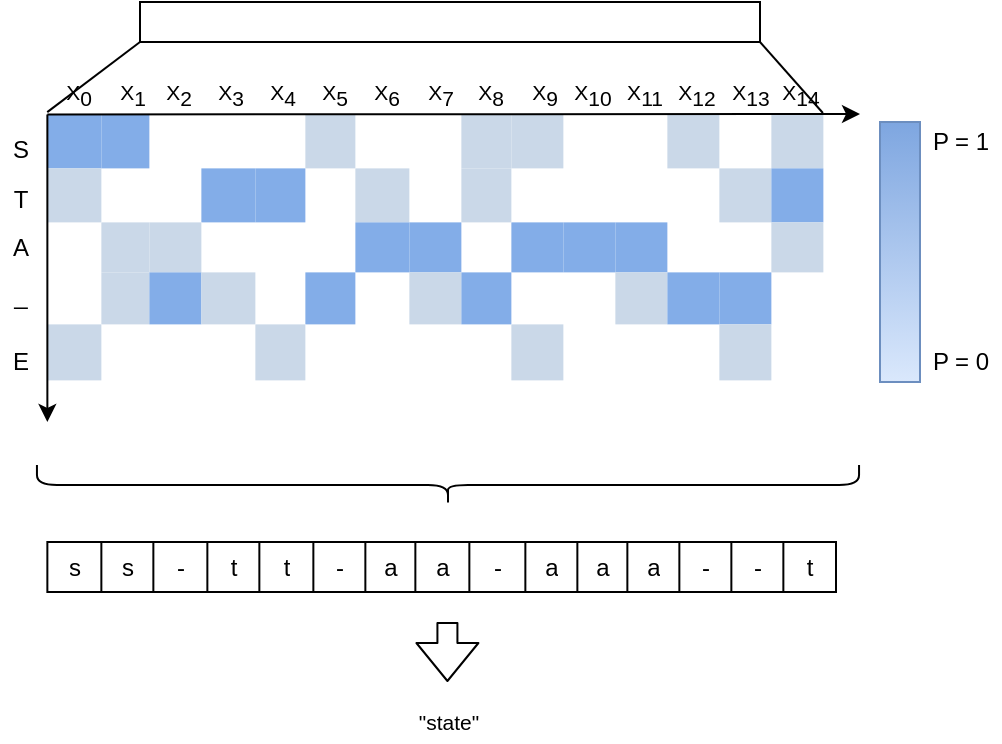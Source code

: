 <mxfile version="14.4.4" type="github">
  <diagram id="GiaZB_FBiEpgFsnGQCcn" name="第 1 页">
    <mxGraphModel dx="981" dy="514" grid="1" gridSize="7" guides="1" tooltips="1" connect="1" arrows="1" fold="1" page="1" pageScale="1" pageWidth="827" pageHeight="1169" math="0" shadow="0">
      <root>
        <mxCell id="0" />
        <mxCell id="1" parent="0" />
        <mxCell id="n_jWYJOp6Hy3PBvJpr7p-1" value="" style="rounded=0;whiteSpace=wrap;html=1;" vertex="1" parent="1">
          <mxGeometry x="250" y="130" width="310" height="20" as="geometry" />
        </mxCell>
        <mxCell id="n_jWYJOp6Hy3PBvJpr7p-167" value="" style="rounded=0;whiteSpace=wrap;html=1;gradientColor=#7ea6e0;fillColor=#dae8fc;strokeColor=#6c8ebf;gradientDirection=north;" vertex="1" parent="1">
          <mxGeometry x="620" y="190" width="20" height="130" as="geometry" />
        </mxCell>
        <mxCell id="n_jWYJOp6Hy3PBvJpr7p-168" value="P = 1" style="text;html=1;align=center;verticalAlign=middle;resizable=0;points=[];autosize=1;" vertex="1" parent="1">
          <mxGeometry x="640" y="190" width="40" height="20" as="geometry" />
        </mxCell>
        <mxCell id="n_jWYJOp6Hy3PBvJpr7p-169" value="P = 0" style="text;html=1;align=center;verticalAlign=middle;resizable=0;points=[];autosize=1;" vertex="1" parent="1">
          <mxGeometry x="640" y="299.52" width="40" height="20" as="geometry" />
        </mxCell>
        <mxCell id="n_jWYJOp6Hy3PBvJpr7p-137" value="S" style="text;html=1;align=center;verticalAlign=middle;resizable=0;points=[];autosize=1;container=0;" vertex="1" parent="1">
          <mxGeometry x="180" y="194.286" width="20" height="20" as="geometry" />
        </mxCell>
        <mxCell id="n_jWYJOp6Hy3PBvJpr7p-138" value="T" style="text;html=1;align=center;verticalAlign=middle;resizable=0;points=[];autosize=1;container=0;" vertex="1" parent="1">
          <mxGeometry x="180" y="218.571" width="20" height="20" as="geometry" />
        </mxCell>
        <mxCell id="n_jWYJOp6Hy3PBvJpr7p-139" value="A" style="text;html=1;align=center;verticalAlign=middle;resizable=0;points=[];autosize=1;container=0;" vertex="1" parent="1">
          <mxGeometry x="180" y="242.857" width="20" height="20" as="geometry" />
        </mxCell>
        <mxCell id="n_jWYJOp6Hy3PBvJpr7p-140" value="_" style="text;html=1;align=center;verticalAlign=middle;resizable=0;points=[];autosize=1;container=0;" vertex="1" parent="1">
          <mxGeometry x="180" y="267.143" width="20" height="20" as="geometry" />
        </mxCell>
        <mxCell id="n_jWYJOp6Hy3PBvJpr7p-141" value="E" style="text;html=1;align=center;verticalAlign=middle;resizable=0;points=[];autosize=1;container=0;" vertex="1" parent="1">
          <mxGeometry x="180" y="299.524" width="20" height="20" as="geometry" />
        </mxCell>
        <mxCell id="n_jWYJOp6Hy3PBvJpr7p-157" value="X&lt;sub style=&quot;font-size: 10.5px;&quot;&gt;0&lt;/sub&gt;" style="text;html=1;align=center;verticalAlign=middle;resizable=0;points=[];autosize=1;container=0;fontSize=10.5;" vertex="1" parent="1">
          <mxGeometry x="203.684" y="166" width="30" height="20" as="geometry" />
        </mxCell>
        <mxCell id="n_jWYJOp6Hy3PBvJpr7p-158" value="X&lt;span style=&quot;font-size: 10.5px;&quot;&gt;&lt;sub style=&quot;font-size: 10.5px;&quot;&gt;1&lt;/sub&gt;&lt;/span&gt;" style="text;html=1;align=center;verticalAlign=middle;resizable=0;points=[];autosize=1;container=0;fontSize=10.5;" vertex="1" parent="1">
          <mxGeometry x="230.526" y="166" width="30" height="20" as="geometry" />
        </mxCell>
        <mxCell id="n_jWYJOp6Hy3PBvJpr7p-159" value="X&lt;span style=&quot;font-size: 10.5px;&quot;&gt;&lt;sub style=&quot;font-size: 10.5px;&quot;&gt;2&lt;/sub&gt;&lt;/span&gt;" style="text;html=1;align=center;verticalAlign=middle;resizable=0;points=[];autosize=1;container=0;fontSize=10.5;" vertex="1" parent="1">
          <mxGeometry x="254.211" y="166" width="30" height="20" as="geometry" />
        </mxCell>
        <mxCell id="n_jWYJOp6Hy3PBvJpr7p-160" value="X&lt;span style=&quot;font-size: 10.5px;&quot;&gt;&lt;sub style=&quot;font-size: 10.5px;&quot;&gt;3&lt;/sub&gt;&lt;/span&gt;" style="text;html=1;align=center;verticalAlign=middle;resizable=0;points=[];autosize=1;container=0;fontSize=10.5;" vertex="1" parent="1">
          <mxGeometry x="280.263" y="166" width="30" height="20" as="geometry" />
        </mxCell>
        <mxCell id="n_jWYJOp6Hy3PBvJpr7p-161" value="X&lt;span style=&quot;font-size: 10.5px;&quot;&gt;&lt;sub style=&quot;font-size: 10.5px;&quot;&gt;4&lt;/sub&gt;&lt;/span&gt;" style="text;html=1;align=center;verticalAlign=middle;resizable=0;points=[];autosize=1;container=0;fontSize=10.5;" vertex="1" parent="1">
          <mxGeometry x="306.316" y="166" width="30" height="20" as="geometry" />
        </mxCell>
        <mxCell id="n_jWYJOp6Hy3PBvJpr7p-162" value="X&lt;span style=&quot;font-size: 10.5px;&quot;&gt;&lt;sub style=&quot;font-size: 10.5px;&quot;&gt;5&lt;/sub&gt;&lt;/span&gt;" style="text;html=1;align=center;verticalAlign=middle;resizable=0;points=[];autosize=1;container=0;fontSize=10.5;" vertex="1" parent="1">
          <mxGeometry x="332.368" y="166" width="30" height="20" as="geometry" />
        </mxCell>
        <mxCell id="n_jWYJOp6Hy3PBvJpr7p-163" value="X&lt;span style=&quot;font-size: 10.5px;&quot;&gt;&lt;sub style=&quot;font-size: 10.5px;&quot;&gt;6&lt;/sub&gt;&lt;/span&gt;" style="text;html=1;align=center;verticalAlign=middle;resizable=0;points=[];autosize=1;container=0;fontSize=10.5;" vertex="1" parent="1">
          <mxGeometry x="357.632" y="166" width="30" height="20" as="geometry" />
        </mxCell>
        <mxCell id="n_jWYJOp6Hy3PBvJpr7p-164" value="X&lt;span style=&quot;font-size: 10.5px;&quot;&gt;&lt;sub style=&quot;font-size: 10.5px;&quot;&gt;7&lt;/sub&gt;&lt;/span&gt;" style="text;html=1;align=center;verticalAlign=middle;resizable=0;points=[];autosize=1;container=0;fontSize=10.5;" vertex="1" parent="1">
          <mxGeometry x="385.263" y="166" width="30" height="20" as="geometry" />
        </mxCell>
        <mxCell id="n_jWYJOp6Hy3PBvJpr7p-165" value="X&lt;span style=&quot;font-size: 10.5px;&quot;&gt;&lt;sub style=&quot;font-size: 10.5px;&quot;&gt;8&lt;/sub&gt;&lt;/span&gt;" style="text;html=1;align=center;verticalAlign=middle;resizable=0;points=[];autosize=1;container=0;fontSize=10.5;" vertex="1" parent="1">
          <mxGeometry x="409.737" y="166" width="30" height="20" as="geometry" />
        </mxCell>
        <mxCell id="n_jWYJOp6Hy3PBvJpr7p-166" value="X&lt;span style=&quot;font-size: 10.5px;&quot;&gt;&lt;sub style=&quot;font-size: 10.5px;&quot;&gt;9&lt;/sub&gt;&lt;/span&gt;" style="text;html=1;align=center;verticalAlign=middle;resizable=0;points=[];autosize=1;container=0;fontSize=10.5;" vertex="1" parent="1">
          <mxGeometry x="436.579" y="166" width="30" height="20" as="geometry" />
        </mxCell>
        <mxCell id="n_jWYJOp6Hy3PBvJpr7p-196" value="X&lt;span style=&quot;font-size: 10.5px;&quot;&gt;&lt;sub style=&quot;font-size: 10.5px;&quot;&gt;10&lt;/sub&gt;&lt;/span&gt;" style="text;html=1;align=center;verticalAlign=middle;resizable=0;points=[];autosize=1;container=0;fontSize=10.5;" vertex="1" parent="1">
          <mxGeometry x="455.999" y="166" width="40" height="20" as="geometry" />
        </mxCell>
        <mxCell id="n_jWYJOp6Hy3PBvJpr7p-197" value="X&lt;span style=&quot;font-size: 10.5px;&quot;&gt;&lt;sub style=&quot;font-size: 10.5px;&quot;&gt;11&lt;/sub&gt;&lt;/span&gt;" style="text;html=1;align=center;verticalAlign=middle;resizable=0;points=[];autosize=1;container=0;fontSize=10.5;" vertex="1" parent="1">
          <mxGeometry x="481.999" y="166" width="40" height="20" as="geometry" />
        </mxCell>
        <mxCell id="n_jWYJOp6Hy3PBvJpr7p-198" value="X&lt;span style=&quot;font-size: 10.5px;&quot;&gt;&lt;sub style=&quot;font-size: 10.5px;&quot;&gt;12&lt;/sub&gt;&lt;/span&gt;" style="text;html=1;align=center;verticalAlign=middle;resizable=0;points=[];autosize=1;container=0;fontSize=10.5;" vertex="1" parent="1">
          <mxGeometry x="507.999" y="166" width="40" height="20" as="geometry" />
        </mxCell>
        <mxCell id="n_jWYJOp6Hy3PBvJpr7p-199" value="X&lt;span style=&quot;font-size: 10.5px;&quot;&gt;&lt;sub style=&quot;font-size: 10.5px;&quot;&gt;13&lt;/sub&gt;&lt;/span&gt;" style="text;html=1;align=center;verticalAlign=middle;resizable=0;points=[];autosize=1;container=0;fontSize=10.5;" vertex="1" parent="1">
          <mxGeometry x="534.999" y="166" width="40" height="20" as="geometry" />
        </mxCell>
        <mxCell id="n_jWYJOp6Hy3PBvJpr7p-200" value="X&lt;span style=&quot;font-size: 10.5px;&quot;&gt;&lt;sub style=&quot;font-size: 10.5px;&quot;&gt;14&lt;/sub&gt;&lt;/span&gt;" style="text;html=1;align=center;verticalAlign=middle;resizable=0;points=[];autosize=1;container=0;fontSize=10.5;" vertex="1" parent="1">
          <mxGeometry x="559.839" y="166" width="40" height="20" as="geometry" />
        </mxCell>
        <mxCell id="n_jWYJOp6Hy3PBvJpr7p-201" value="" style="endArrow=none;html=1;fontSize=10.5;exitX=-0.002;exitY=0.753;exitDx=0;exitDy=0;exitPerimeter=0;" edge="1" parent="1">
          <mxGeometry width="50" height="50" relative="1" as="geometry">
            <mxPoint x="203.624" y="185.06" as="sourcePoint" />
            <mxPoint x="250" y="150" as="targetPoint" />
          </mxGeometry>
        </mxCell>
        <mxCell id="n_jWYJOp6Hy3PBvJpr7p-202" value="" style="endArrow=none;html=1;fontSize=10.5;entryX=1;entryY=1;entryDx=0;entryDy=0;exitX=0.999;exitY=-0.026;exitDx=0;exitDy=0;exitPerimeter=0;" edge="1" parent="1" source="n_jWYJOp6Hy3PBvJpr7p-145" target="n_jWYJOp6Hy3PBvJpr7p-1">
          <mxGeometry width="50" height="50" relative="1" as="geometry">
            <mxPoint x="591.454" y="182.325" as="sourcePoint" />
            <mxPoint x="560.0" y="146" as="targetPoint" />
          </mxGeometry>
        </mxCell>
        <mxCell id="n_jWYJOp6Hy3PBvJpr7p-4" value="" style="shape=table;html=1;whiteSpace=wrap;startSize=0;container=1;collapsible=0;childLayout=tableLayout;strokeColor=none;" vertex="1" parent="1">
          <mxGeometry x="203.684" y="186.19" width="388.158" height="132.762" as="geometry" />
        </mxCell>
        <mxCell id="n_jWYJOp6Hy3PBvJpr7p-145" style="shape=partialRectangle;html=1;whiteSpace=wrap;collapsible=0;dropTarget=0;pointerEvents=0;fillColor=none;top=0;left=0;bottom=0;right=0;points=[[0,0.5],[1,0.5]];portConstraint=eastwest;strokeColor=none;" vertex="1" parent="n_jWYJOp6Hy3PBvJpr7p-4">
          <mxGeometry width="388.158" height="27" as="geometry" />
        </mxCell>
        <mxCell id="n_jWYJOp6Hy3PBvJpr7p-146" style="shape=partialRectangle;html=1;whiteSpace=wrap;connectable=0;overflow=hidden;top=0;left=0;bottom=0;right=0;fillColor=#83ADE8;container=0;strokeColor=none;" vertex="1" parent="n_jWYJOp6Hy3PBvJpr7p-145">
          <mxGeometry width="27" height="27" as="geometry" />
        </mxCell>
        <mxCell id="n_jWYJOp6Hy3PBvJpr7p-147" style="shape=partialRectangle;html=1;whiteSpace=wrap;connectable=0;overflow=hidden;fillColor=#83ADE8;top=0;left=0;bottom=0;right=0;container=0;strokeColor=none;" vertex="1" parent="n_jWYJOp6Hy3PBvJpr7p-145">
          <mxGeometry x="27" width="24" height="27" as="geometry" />
        </mxCell>
        <mxCell id="n_jWYJOp6Hy3PBvJpr7p-148" style="shape=partialRectangle;html=1;whiteSpace=wrap;connectable=0;overflow=hidden;fillColor=none;top=0;left=0;bottom=0;right=0;container=0;strokeColor=none;" vertex="1" parent="n_jWYJOp6Hy3PBvJpr7p-145">
          <mxGeometry x="51" width="26" height="27" as="geometry" />
        </mxCell>
        <mxCell id="n_jWYJOp6Hy3PBvJpr7p-149" style="shape=partialRectangle;html=1;whiteSpace=wrap;connectable=0;overflow=hidden;fillColor=none;top=0;left=0;bottom=0;right=0;container=0;strokeColor=none;" vertex="1" parent="n_jWYJOp6Hy3PBvJpr7p-145">
          <mxGeometry x="77" width="27" height="27" as="geometry" />
        </mxCell>
        <mxCell id="n_jWYJOp6Hy3PBvJpr7p-150" style="shape=partialRectangle;html=1;whiteSpace=wrap;connectable=0;overflow=hidden;fillColor=none;top=0;left=0;bottom=0;right=0;container=0;strokeColor=none;" vertex="1" parent="n_jWYJOp6Hy3PBvJpr7p-145">
          <mxGeometry x="104" width="25" height="27" as="geometry" />
        </mxCell>
        <mxCell id="n_jWYJOp6Hy3PBvJpr7p-151" style="shape=partialRectangle;html=1;whiteSpace=wrap;connectable=0;overflow=hidden;fillColor=#CAD8E8;top=0;left=0;bottom=0;right=0;container=0;strokeColor=none;" vertex="1" parent="n_jWYJOp6Hy3PBvJpr7p-145">
          <mxGeometry x="129" width="25" height="27" as="geometry" />
        </mxCell>
        <mxCell id="n_jWYJOp6Hy3PBvJpr7p-152" style="shape=partialRectangle;html=1;whiteSpace=wrap;connectable=0;overflow=hidden;fillColor=none;top=0;left=0;bottom=0;right=0;container=0;strokeColor=none;" vertex="1" parent="n_jWYJOp6Hy3PBvJpr7p-145">
          <mxGeometry x="154" width="27" height="27" as="geometry" />
        </mxCell>
        <mxCell id="n_jWYJOp6Hy3PBvJpr7p-153" style="shape=partialRectangle;html=1;whiteSpace=wrap;connectable=0;overflow=hidden;fillColor=none;top=0;left=0;bottom=0;right=0;container=0;strokeColor=none;" vertex="1" parent="n_jWYJOp6Hy3PBvJpr7p-145">
          <mxGeometry x="181" width="26" height="27" as="geometry" />
        </mxCell>
        <mxCell id="n_jWYJOp6Hy3PBvJpr7p-154" style="shape=partialRectangle;html=1;whiteSpace=wrap;connectable=0;overflow=hidden;fillColor=#CAD8E8;top=0;left=0;bottom=0;right=0;container=0;strokeColor=none;" vertex="1" parent="n_jWYJOp6Hy3PBvJpr7p-145">
          <mxGeometry x="207" width="25" height="27" as="geometry" />
        </mxCell>
        <mxCell id="n_jWYJOp6Hy3PBvJpr7p-155" style="shape=partialRectangle;html=1;whiteSpace=wrap;connectable=0;overflow=hidden;fillColor=#CAD8E8;top=0;left=0;bottom=0;right=0;container=0;strokeColor=none;" vertex="1" parent="n_jWYJOp6Hy3PBvJpr7p-145">
          <mxGeometry x="232" width="26" height="27" as="geometry" />
        </mxCell>
        <mxCell id="n_jWYJOp6Hy3PBvJpr7p-171" style="shape=partialRectangle;html=1;whiteSpace=wrap;connectable=0;overflow=hidden;fillColor=none;top=0;left=0;bottom=0;right=0;container=0;strokeColor=none;" vertex="1" parent="n_jWYJOp6Hy3PBvJpr7p-145">
          <mxGeometry x="258" width="26" height="27" as="geometry" />
        </mxCell>
        <mxCell id="n_jWYJOp6Hy3PBvJpr7p-176" style="shape=partialRectangle;html=1;whiteSpace=wrap;connectable=0;overflow=hidden;fillColor=none;top=0;left=0;bottom=0;right=0;container=0;strokeColor=none;" vertex="1" parent="n_jWYJOp6Hy3PBvJpr7p-145">
          <mxGeometry x="284" width="26" height="27" as="geometry" />
        </mxCell>
        <mxCell id="n_jWYJOp6Hy3PBvJpr7p-181" style="shape=partialRectangle;html=1;whiteSpace=wrap;connectable=0;overflow=hidden;fillColor=#CAD8E8;top=0;left=0;bottom=0;right=0;container=0;strokeColor=none;" vertex="1" parent="n_jWYJOp6Hy3PBvJpr7p-145">
          <mxGeometry x="310" width="26" height="27" as="geometry" />
        </mxCell>
        <mxCell id="n_jWYJOp6Hy3PBvJpr7p-186" style="shape=partialRectangle;html=1;whiteSpace=wrap;connectable=0;overflow=hidden;fillColor=none;top=0;left=0;bottom=0;right=0;container=0;strokeColor=none;" vertex="1" parent="n_jWYJOp6Hy3PBvJpr7p-145">
          <mxGeometry x="336" width="26" height="27" as="geometry" />
        </mxCell>
        <mxCell id="n_jWYJOp6Hy3PBvJpr7p-191" style="shape=partialRectangle;html=1;whiteSpace=wrap;connectable=0;overflow=hidden;fillColor=#CAD8E8;top=0;left=0;bottom=0;right=0;container=0;strokeColor=none;" vertex="1" parent="n_jWYJOp6Hy3PBvJpr7p-145">
          <mxGeometry x="362" width="26" height="27" as="geometry" />
        </mxCell>
        <mxCell id="n_jWYJOp6Hy3PBvJpr7p-5" value="" style="shape=partialRectangle;html=1;whiteSpace=wrap;collapsible=0;dropTarget=0;pointerEvents=0;fillColor=none;top=0;left=0;bottom=0;right=0;points=[[0,0.5],[1,0.5]];portConstraint=eastwest;strokeColor=none;" vertex="1" parent="n_jWYJOp6Hy3PBvJpr7p-4">
          <mxGeometry y="27" width="388.158" height="27" as="geometry" />
        </mxCell>
        <mxCell id="n_jWYJOp6Hy3PBvJpr7p-6" value="" style="shape=partialRectangle;html=1;whiteSpace=wrap;connectable=0;overflow=hidden;top=0;left=0;bottom=0;right=0;container=0;fillColor=#CAD8E8;strokeColor=none;" vertex="1" parent="n_jWYJOp6Hy3PBvJpr7p-5">
          <mxGeometry width="27" height="27" as="geometry" />
        </mxCell>
        <mxCell id="n_jWYJOp6Hy3PBvJpr7p-7" value="" style="shape=partialRectangle;html=1;whiteSpace=wrap;connectable=0;overflow=hidden;fillColor=none;top=0;left=0;bottom=0;right=0;container=0;strokeColor=none;" vertex="1" parent="n_jWYJOp6Hy3PBvJpr7p-5">
          <mxGeometry x="27" width="24" height="27" as="geometry" />
        </mxCell>
        <mxCell id="n_jWYJOp6Hy3PBvJpr7p-8" value="" style="shape=partialRectangle;html=1;whiteSpace=wrap;connectable=0;overflow=hidden;fillColor=none;top=0;left=0;bottom=0;right=0;container=0;strokeColor=none;" vertex="1" parent="n_jWYJOp6Hy3PBvJpr7p-5">
          <mxGeometry x="51" width="26" height="27" as="geometry" />
        </mxCell>
        <mxCell id="n_jWYJOp6Hy3PBvJpr7p-9" value="" style="shape=partialRectangle;html=1;whiteSpace=wrap;connectable=0;overflow=hidden;top=0;left=0;bottom=0;right=0;container=0;fillColor=#83ADE8;strokeColor=none;" vertex="1" parent="n_jWYJOp6Hy3PBvJpr7p-5">
          <mxGeometry x="77" width="27" height="27" as="geometry" />
        </mxCell>
        <mxCell id="n_jWYJOp6Hy3PBvJpr7p-10" value="" style="shape=partialRectangle;html=1;whiteSpace=wrap;connectable=0;overflow=hidden;fillColor=#83ADE8;top=0;left=0;bottom=0;right=0;container=0;strokeColor=none;" vertex="1" parent="n_jWYJOp6Hy3PBvJpr7p-5">
          <mxGeometry x="104" width="25" height="27" as="geometry" />
        </mxCell>
        <mxCell id="n_jWYJOp6Hy3PBvJpr7p-11" value="" style="shape=partialRectangle;html=1;whiteSpace=wrap;connectable=0;overflow=hidden;fillColor=none;top=0;left=0;bottom=0;right=0;container=0;strokeColor=none;" vertex="1" parent="n_jWYJOp6Hy3PBvJpr7p-5">
          <mxGeometry x="129" width="25" height="27" as="geometry" />
        </mxCell>
        <mxCell id="n_jWYJOp6Hy3PBvJpr7p-12" value="" style="shape=partialRectangle;html=1;whiteSpace=wrap;connectable=0;overflow=hidden;fillColor=#CAD8E8;top=0;left=0;bottom=0;right=0;container=0;strokeColor=none;" vertex="1" parent="n_jWYJOp6Hy3PBvJpr7p-5">
          <mxGeometry x="154" width="27" height="27" as="geometry" />
        </mxCell>
        <mxCell id="n_jWYJOp6Hy3PBvJpr7p-13" value="" style="shape=partialRectangle;html=1;whiteSpace=wrap;connectable=0;overflow=hidden;fillColor=none;top=0;left=0;bottom=0;right=0;container=0;strokeColor=none;" vertex="1" parent="n_jWYJOp6Hy3PBvJpr7p-5">
          <mxGeometry x="181" width="26" height="27" as="geometry" />
        </mxCell>
        <mxCell id="n_jWYJOp6Hy3PBvJpr7p-14" value="" style="shape=partialRectangle;html=1;whiteSpace=wrap;connectable=0;overflow=hidden;fillColor=#CAD8E8;top=0;left=0;bottom=0;right=0;container=0;strokeColor=none;" vertex="1" parent="n_jWYJOp6Hy3PBvJpr7p-5">
          <mxGeometry x="207" width="25" height="27" as="geometry" />
        </mxCell>
        <mxCell id="n_jWYJOp6Hy3PBvJpr7p-15" value="" style="shape=partialRectangle;html=1;whiteSpace=wrap;connectable=0;overflow=hidden;fillColor=none;top=0;left=0;bottom=0;right=0;container=0;strokeColor=none;" vertex="1" parent="n_jWYJOp6Hy3PBvJpr7p-5">
          <mxGeometry x="232" width="26" height="27" as="geometry" />
        </mxCell>
        <mxCell id="n_jWYJOp6Hy3PBvJpr7p-172" style="shape=partialRectangle;html=1;whiteSpace=wrap;connectable=0;overflow=hidden;fillColor=none;top=0;left=0;bottom=0;right=0;container=0;strokeColor=none;" vertex="1" parent="n_jWYJOp6Hy3PBvJpr7p-5">
          <mxGeometry x="258" width="26" height="27" as="geometry" />
        </mxCell>
        <mxCell id="n_jWYJOp6Hy3PBvJpr7p-177" style="shape=partialRectangle;html=1;whiteSpace=wrap;connectable=0;overflow=hidden;fillColor=none;top=0;left=0;bottom=0;right=0;container=0;strokeColor=none;" vertex="1" parent="n_jWYJOp6Hy3PBvJpr7p-5">
          <mxGeometry x="284" width="26" height="27" as="geometry" />
        </mxCell>
        <mxCell id="n_jWYJOp6Hy3PBvJpr7p-182" style="shape=partialRectangle;html=1;whiteSpace=wrap;connectable=0;overflow=hidden;fillColor=none;top=0;left=0;bottom=0;right=0;container=0;strokeColor=none;" vertex="1" parent="n_jWYJOp6Hy3PBvJpr7p-5">
          <mxGeometry x="310" width="26" height="27" as="geometry" />
        </mxCell>
        <mxCell id="n_jWYJOp6Hy3PBvJpr7p-187" style="shape=partialRectangle;html=1;whiteSpace=wrap;connectable=0;overflow=hidden;fillColor=#CAD8E8;top=0;left=0;bottom=0;right=0;container=0;strokeColor=none;" vertex="1" parent="n_jWYJOp6Hy3PBvJpr7p-5">
          <mxGeometry x="336" width="26" height="27" as="geometry" />
        </mxCell>
        <mxCell id="n_jWYJOp6Hy3PBvJpr7p-192" style="shape=partialRectangle;html=1;whiteSpace=wrap;connectable=0;overflow=hidden;fillColor=#83ADE8;top=0;left=0;bottom=0;right=0;container=0;strokeColor=none;" vertex="1" parent="n_jWYJOp6Hy3PBvJpr7p-5">
          <mxGeometry x="362" width="26" height="27" as="geometry" />
        </mxCell>
        <mxCell id="n_jWYJOp6Hy3PBvJpr7p-17" value="" style="shape=partialRectangle;html=1;whiteSpace=wrap;collapsible=0;dropTarget=0;pointerEvents=0;fillColor=none;top=0;left=0;bottom=0;right=0;points=[[0,0.5],[1,0.5]];portConstraint=eastwest;strokeColor=none;" vertex="1" parent="n_jWYJOp6Hy3PBvJpr7p-4">
          <mxGeometry y="54" width="388.158" height="25" as="geometry" />
        </mxCell>
        <mxCell id="n_jWYJOp6Hy3PBvJpr7p-18" value="" style="shape=partialRectangle;html=1;whiteSpace=wrap;connectable=0;overflow=hidden;fillColor=none;top=0;left=0;bottom=0;right=0;container=0;strokeColor=none;" vertex="1" parent="n_jWYJOp6Hy3PBvJpr7p-17">
          <mxGeometry width="27" height="25" as="geometry" />
        </mxCell>
        <mxCell id="n_jWYJOp6Hy3PBvJpr7p-19" value="" style="shape=partialRectangle;html=1;whiteSpace=wrap;connectable=0;overflow=hidden;fillColor=#CAD8E8;top=0;left=0;bottom=0;right=0;container=0;strokeColor=none;" vertex="1" parent="n_jWYJOp6Hy3PBvJpr7p-17">
          <mxGeometry x="27" width="24" height="25" as="geometry" />
        </mxCell>
        <mxCell id="n_jWYJOp6Hy3PBvJpr7p-20" value="" style="shape=partialRectangle;html=1;whiteSpace=wrap;connectable=0;overflow=hidden;fillColor=#CAD8E8;top=0;left=0;bottom=0;right=0;container=0;strokeColor=none;" vertex="1" parent="n_jWYJOp6Hy3PBvJpr7p-17">
          <mxGeometry x="51" width="26" height="25" as="geometry" />
        </mxCell>
        <mxCell id="n_jWYJOp6Hy3PBvJpr7p-21" value="" style="shape=partialRectangle;html=1;whiteSpace=wrap;connectable=0;overflow=hidden;fillColor=none;top=0;left=0;bottom=0;right=0;container=0;strokeColor=none;" vertex="1" parent="n_jWYJOp6Hy3PBvJpr7p-17">
          <mxGeometry x="77" width="27" height="25" as="geometry" />
        </mxCell>
        <mxCell id="n_jWYJOp6Hy3PBvJpr7p-22" value="" style="shape=partialRectangle;html=1;whiteSpace=wrap;connectable=0;overflow=hidden;fillColor=none;top=0;left=0;bottom=0;right=0;container=0;strokeColor=none;" vertex="1" parent="n_jWYJOp6Hy3PBvJpr7p-17">
          <mxGeometry x="104" width="25" height="25" as="geometry" />
        </mxCell>
        <mxCell id="n_jWYJOp6Hy3PBvJpr7p-23" value="" style="shape=partialRectangle;html=1;whiteSpace=wrap;connectable=0;overflow=hidden;fillColor=none;top=0;left=0;bottom=0;right=0;container=0;strokeColor=none;" vertex="1" parent="n_jWYJOp6Hy3PBvJpr7p-17">
          <mxGeometry x="129" width="25" height="25" as="geometry" />
        </mxCell>
        <mxCell id="n_jWYJOp6Hy3PBvJpr7p-24" value="" style="shape=partialRectangle;html=1;whiteSpace=wrap;connectable=0;overflow=hidden;fillColor=#83ADE8;top=0;left=0;bottom=0;right=0;container=0;strokeColor=none;" vertex="1" parent="n_jWYJOp6Hy3PBvJpr7p-17">
          <mxGeometry x="154" width="27" height="25" as="geometry" />
        </mxCell>
        <mxCell id="n_jWYJOp6Hy3PBvJpr7p-25" value="" style="shape=partialRectangle;html=1;whiteSpace=wrap;connectable=0;overflow=hidden;fillColor=#83ADE8;top=0;left=0;bottom=0;right=0;container=0;strokeColor=none;" vertex="1" parent="n_jWYJOp6Hy3PBvJpr7p-17">
          <mxGeometry x="181" width="26" height="25" as="geometry" />
        </mxCell>
        <mxCell id="n_jWYJOp6Hy3PBvJpr7p-26" value="" style="shape=partialRectangle;html=1;whiteSpace=wrap;connectable=0;overflow=hidden;fillColor=none;top=0;left=0;bottom=0;right=0;container=0;strokeColor=none;" vertex="1" parent="n_jWYJOp6Hy3PBvJpr7p-17">
          <mxGeometry x="207" width="25" height="25" as="geometry" />
        </mxCell>
        <mxCell id="n_jWYJOp6Hy3PBvJpr7p-27" value="" style="shape=partialRectangle;html=1;whiteSpace=wrap;connectable=0;overflow=hidden;fillColor=#83ADE8;top=0;left=0;bottom=0;right=0;container=0;strokeColor=none;" vertex="1" parent="n_jWYJOp6Hy3PBvJpr7p-17">
          <mxGeometry x="232" width="26" height="25" as="geometry" />
        </mxCell>
        <mxCell id="n_jWYJOp6Hy3PBvJpr7p-173" style="shape=partialRectangle;html=1;whiteSpace=wrap;connectable=0;overflow=hidden;fillColor=#83ADE8;top=0;left=0;bottom=0;right=0;container=0;strokeColor=none;" vertex="1" parent="n_jWYJOp6Hy3PBvJpr7p-17">
          <mxGeometry x="258" width="26" height="25" as="geometry" />
        </mxCell>
        <mxCell id="n_jWYJOp6Hy3PBvJpr7p-178" style="shape=partialRectangle;html=1;whiteSpace=wrap;connectable=0;overflow=hidden;fillColor=#83ADE8;top=0;left=0;bottom=0;right=0;container=0;strokeColor=none;" vertex="1" parent="n_jWYJOp6Hy3PBvJpr7p-17">
          <mxGeometry x="284" width="26" height="25" as="geometry" />
        </mxCell>
        <mxCell id="n_jWYJOp6Hy3PBvJpr7p-183" style="shape=partialRectangle;html=1;whiteSpace=wrap;connectable=0;overflow=hidden;fillColor=none;top=0;left=0;bottom=0;right=0;container=0;strokeColor=none;" vertex="1" parent="n_jWYJOp6Hy3PBvJpr7p-17">
          <mxGeometry x="310" width="26" height="25" as="geometry" />
        </mxCell>
        <mxCell id="n_jWYJOp6Hy3PBvJpr7p-188" style="shape=partialRectangle;html=1;whiteSpace=wrap;connectable=0;overflow=hidden;fillColor=none;top=0;left=0;bottom=0;right=0;container=0;strokeColor=none;" vertex="1" parent="n_jWYJOp6Hy3PBvJpr7p-17">
          <mxGeometry x="336" width="26" height="25" as="geometry" />
        </mxCell>
        <mxCell id="n_jWYJOp6Hy3PBvJpr7p-193" style="shape=partialRectangle;html=1;whiteSpace=wrap;connectable=0;overflow=hidden;fillColor=#CAD8E8;top=0;left=0;bottom=0;right=0;container=0;strokeColor=none;" vertex="1" parent="n_jWYJOp6Hy3PBvJpr7p-17">
          <mxGeometry x="362" width="26" height="25" as="geometry" />
        </mxCell>
        <mxCell id="n_jWYJOp6Hy3PBvJpr7p-29" value="" style="shape=partialRectangle;html=1;whiteSpace=wrap;collapsible=0;dropTarget=0;pointerEvents=0;fillColor=none;top=0;left=0;bottom=0;right=0;points=[[0,0.5],[1,0.5]];portConstraint=eastwest;strokeColor=none;" vertex="1" parent="n_jWYJOp6Hy3PBvJpr7p-4">
          <mxGeometry y="79" width="388.158" height="26" as="geometry" />
        </mxCell>
        <mxCell id="n_jWYJOp6Hy3PBvJpr7p-30" value="" style="shape=partialRectangle;html=1;whiteSpace=wrap;connectable=0;overflow=hidden;fillColor=none;top=0;left=0;bottom=0;right=0;container=0;strokeColor=none;" vertex="1" parent="n_jWYJOp6Hy3PBvJpr7p-29">
          <mxGeometry width="27" height="26" as="geometry" />
        </mxCell>
        <mxCell id="n_jWYJOp6Hy3PBvJpr7p-31" value="" style="shape=partialRectangle;html=1;whiteSpace=wrap;connectable=0;overflow=hidden;fillColor=#CAD8E8;top=0;left=0;bottom=0;right=0;container=0;strokeColor=none;" vertex="1" parent="n_jWYJOp6Hy3PBvJpr7p-29">
          <mxGeometry x="27" width="24" height="26" as="geometry" />
        </mxCell>
        <mxCell id="n_jWYJOp6Hy3PBvJpr7p-32" value="" style="shape=partialRectangle;html=1;whiteSpace=wrap;connectable=0;overflow=hidden;fillColor=#83ADE8;top=0;left=0;bottom=0;right=0;container=0;strokeColor=none;" vertex="1" parent="n_jWYJOp6Hy3PBvJpr7p-29">
          <mxGeometry x="51" width="26" height="26" as="geometry" />
        </mxCell>
        <mxCell id="n_jWYJOp6Hy3PBvJpr7p-33" value="" style="shape=partialRectangle;html=1;whiteSpace=wrap;connectable=0;overflow=hidden;fillColor=#CAD8E8;top=0;left=0;bottom=0;right=0;container=0;strokeColor=none;" vertex="1" parent="n_jWYJOp6Hy3PBvJpr7p-29">
          <mxGeometry x="77" width="27" height="26" as="geometry" />
        </mxCell>
        <mxCell id="n_jWYJOp6Hy3PBvJpr7p-34" value="" style="shape=partialRectangle;html=1;whiteSpace=wrap;connectable=0;overflow=hidden;fillColor=none;top=0;left=0;bottom=0;right=0;container=0;strokeColor=none;" vertex="1" parent="n_jWYJOp6Hy3PBvJpr7p-29">
          <mxGeometry x="104" width="25" height="26" as="geometry" />
        </mxCell>
        <mxCell id="n_jWYJOp6Hy3PBvJpr7p-35" value="" style="shape=partialRectangle;html=1;whiteSpace=wrap;connectable=0;overflow=hidden;fillColor=#83ADE8;top=0;left=0;bottom=0;right=0;container=0;strokeColor=none;" vertex="1" parent="n_jWYJOp6Hy3PBvJpr7p-29">
          <mxGeometry x="129" width="25" height="26" as="geometry" />
        </mxCell>
        <mxCell id="n_jWYJOp6Hy3PBvJpr7p-36" value="" style="shape=partialRectangle;html=1;whiteSpace=wrap;connectable=0;overflow=hidden;fillColor=none;top=0;left=0;bottom=0;right=0;container=0;strokeColor=none;" vertex="1" parent="n_jWYJOp6Hy3PBvJpr7p-29">
          <mxGeometry x="154" width="27" height="26" as="geometry" />
        </mxCell>
        <mxCell id="n_jWYJOp6Hy3PBvJpr7p-37" value="" style="shape=partialRectangle;html=1;whiteSpace=wrap;connectable=0;overflow=hidden;fillColor=#CAD8E8;top=0;left=0;bottom=0;right=0;container=0;strokeColor=none;" vertex="1" parent="n_jWYJOp6Hy3PBvJpr7p-29">
          <mxGeometry x="181" width="26" height="26" as="geometry" />
        </mxCell>
        <mxCell id="n_jWYJOp6Hy3PBvJpr7p-38" value="" style="shape=partialRectangle;html=1;whiteSpace=wrap;connectable=0;overflow=hidden;fillColor=#83ADE8;top=0;left=0;bottom=0;right=0;container=0;strokeColor=none;" vertex="1" parent="n_jWYJOp6Hy3PBvJpr7p-29">
          <mxGeometry x="207" width="25" height="26" as="geometry" />
        </mxCell>
        <mxCell id="n_jWYJOp6Hy3PBvJpr7p-39" value="" style="shape=partialRectangle;html=1;whiteSpace=wrap;connectable=0;overflow=hidden;fillColor=none;top=0;left=0;bottom=0;right=0;container=0;strokeColor=none;" vertex="1" parent="n_jWYJOp6Hy3PBvJpr7p-29">
          <mxGeometry x="232" width="26" height="26" as="geometry" />
        </mxCell>
        <mxCell id="n_jWYJOp6Hy3PBvJpr7p-174" style="shape=partialRectangle;html=1;whiteSpace=wrap;connectable=0;overflow=hidden;fillColor=none;top=0;left=0;bottom=0;right=0;container=0;strokeColor=none;" vertex="1" parent="n_jWYJOp6Hy3PBvJpr7p-29">
          <mxGeometry x="258" width="26" height="26" as="geometry" />
        </mxCell>
        <mxCell id="n_jWYJOp6Hy3PBvJpr7p-179" style="shape=partialRectangle;html=1;whiteSpace=wrap;connectable=0;overflow=hidden;fillColor=#CAD8E8;top=0;left=0;bottom=0;right=0;container=0;strokeColor=none;" vertex="1" parent="n_jWYJOp6Hy3PBvJpr7p-29">
          <mxGeometry x="284" width="26" height="26" as="geometry" />
        </mxCell>
        <mxCell id="n_jWYJOp6Hy3PBvJpr7p-184" style="shape=partialRectangle;html=1;whiteSpace=wrap;connectable=0;overflow=hidden;fillColor=#83ADE8;top=0;left=0;bottom=0;right=0;container=0;strokeColor=none;" vertex="1" parent="n_jWYJOp6Hy3PBvJpr7p-29">
          <mxGeometry x="310" width="26" height="26" as="geometry" />
        </mxCell>
        <mxCell id="n_jWYJOp6Hy3PBvJpr7p-189" style="shape=partialRectangle;html=1;whiteSpace=wrap;connectable=0;overflow=hidden;fillColor=#83ADE8;top=0;left=0;bottom=0;right=0;container=0;strokeColor=none;" vertex="1" parent="n_jWYJOp6Hy3PBvJpr7p-29">
          <mxGeometry x="336" width="26" height="26" as="geometry" />
        </mxCell>
        <mxCell id="n_jWYJOp6Hy3PBvJpr7p-194" style="shape=partialRectangle;html=1;whiteSpace=wrap;connectable=0;overflow=hidden;fillColor=none;top=0;left=0;bottom=0;right=0;container=0;strokeColor=none;" vertex="1" parent="n_jWYJOp6Hy3PBvJpr7p-29">
          <mxGeometry x="362" width="26" height="26" as="geometry" />
        </mxCell>
        <mxCell id="n_jWYJOp6Hy3PBvJpr7p-41" value="" style="shape=partialRectangle;html=1;whiteSpace=wrap;collapsible=0;dropTarget=0;pointerEvents=0;fillColor=none;top=0;left=0;bottom=0;right=0;points=[[0,0.5],[1,0.5]];portConstraint=eastwest;strokeColor=none;" vertex="1" parent="n_jWYJOp6Hy3PBvJpr7p-4">
          <mxGeometry y="105" width="388.158" height="28" as="geometry" />
        </mxCell>
        <mxCell id="n_jWYJOp6Hy3PBvJpr7p-42" value="" style="shape=partialRectangle;html=1;whiteSpace=wrap;connectable=0;overflow=hidden;fillColor=#CAD8E8;top=0;left=0;bottom=0;right=0;container=0;strokeColor=none;" vertex="1" parent="n_jWYJOp6Hy3PBvJpr7p-41">
          <mxGeometry width="27" height="28" as="geometry" />
        </mxCell>
        <mxCell id="n_jWYJOp6Hy3PBvJpr7p-43" value="" style="shape=partialRectangle;html=1;whiteSpace=wrap;connectable=0;overflow=hidden;fillColor=none;top=0;left=0;bottom=0;right=0;container=0;strokeColor=none;" vertex="1" parent="n_jWYJOp6Hy3PBvJpr7p-41">
          <mxGeometry x="27" width="24" height="28" as="geometry" />
        </mxCell>
        <mxCell id="n_jWYJOp6Hy3PBvJpr7p-44" value="" style="shape=partialRectangle;html=1;whiteSpace=wrap;connectable=0;overflow=hidden;fillColor=none;top=0;left=0;bottom=0;right=0;container=0;strokeColor=none;" vertex="1" parent="n_jWYJOp6Hy3PBvJpr7p-41">
          <mxGeometry x="51" width="26" height="28" as="geometry" />
        </mxCell>
        <mxCell id="n_jWYJOp6Hy3PBvJpr7p-45" value="" style="shape=partialRectangle;html=1;whiteSpace=wrap;connectable=0;overflow=hidden;fillColor=none;top=0;left=0;bottom=0;right=0;container=0;strokeColor=none;" vertex="1" parent="n_jWYJOp6Hy3PBvJpr7p-41">
          <mxGeometry x="77" width="27" height="28" as="geometry" />
        </mxCell>
        <mxCell id="n_jWYJOp6Hy3PBvJpr7p-46" value="" style="shape=partialRectangle;html=1;whiteSpace=wrap;connectable=0;overflow=hidden;fillColor=#CAD8E8;top=0;left=0;bottom=0;right=0;container=0;strokeColor=none;" vertex="1" parent="n_jWYJOp6Hy3PBvJpr7p-41">
          <mxGeometry x="104" width="25" height="28" as="geometry" />
        </mxCell>
        <mxCell id="n_jWYJOp6Hy3PBvJpr7p-47" value="" style="shape=partialRectangle;html=1;whiteSpace=wrap;connectable=0;overflow=hidden;fillColor=none;top=0;left=0;bottom=0;right=0;container=0;strokeColor=none;" vertex="1" parent="n_jWYJOp6Hy3PBvJpr7p-41">
          <mxGeometry x="129" width="25" height="28" as="geometry" />
        </mxCell>
        <mxCell id="n_jWYJOp6Hy3PBvJpr7p-48" value="" style="shape=partialRectangle;html=1;whiteSpace=wrap;connectable=0;overflow=hidden;fillColor=none;top=0;left=0;bottom=0;right=0;container=0;strokeColor=none;" vertex="1" parent="n_jWYJOp6Hy3PBvJpr7p-41">
          <mxGeometry x="154" width="27" height="28" as="geometry" />
        </mxCell>
        <mxCell id="n_jWYJOp6Hy3PBvJpr7p-49" value="" style="shape=partialRectangle;html=1;whiteSpace=wrap;connectable=0;overflow=hidden;fillColor=none;top=0;left=0;bottom=0;right=0;container=0;strokeColor=none;" vertex="1" parent="n_jWYJOp6Hy3PBvJpr7p-41">
          <mxGeometry x="181" width="26" height="28" as="geometry" />
        </mxCell>
        <mxCell id="n_jWYJOp6Hy3PBvJpr7p-50" value="" style="shape=partialRectangle;html=1;whiteSpace=wrap;connectable=0;overflow=hidden;fillColor=none;top=0;left=0;bottom=0;right=0;container=0;strokeColor=none;" vertex="1" parent="n_jWYJOp6Hy3PBvJpr7p-41">
          <mxGeometry x="207" width="25" height="28" as="geometry" />
        </mxCell>
        <mxCell id="n_jWYJOp6Hy3PBvJpr7p-51" value="" style="shape=partialRectangle;html=1;whiteSpace=wrap;connectable=0;overflow=hidden;fillColor=#CAD8E8;top=0;left=0;bottom=0;right=0;container=0;strokeColor=none;" vertex="1" parent="n_jWYJOp6Hy3PBvJpr7p-41">
          <mxGeometry x="232" width="26" height="28" as="geometry" />
        </mxCell>
        <mxCell id="n_jWYJOp6Hy3PBvJpr7p-175" style="shape=partialRectangle;html=1;whiteSpace=wrap;connectable=0;overflow=hidden;fillColor=none;top=0;left=0;bottom=0;right=0;container=0;strokeColor=none;" vertex="1" parent="n_jWYJOp6Hy3PBvJpr7p-41">
          <mxGeometry x="258" width="26" height="28" as="geometry" />
        </mxCell>
        <mxCell id="n_jWYJOp6Hy3PBvJpr7p-180" style="shape=partialRectangle;html=1;whiteSpace=wrap;connectable=0;overflow=hidden;fillColor=none;top=0;left=0;bottom=0;right=0;container=0;strokeColor=none;" vertex="1" parent="n_jWYJOp6Hy3PBvJpr7p-41">
          <mxGeometry x="284" width="26" height="28" as="geometry" />
        </mxCell>
        <mxCell id="n_jWYJOp6Hy3PBvJpr7p-185" style="shape=partialRectangle;html=1;whiteSpace=wrap;connectable=0;overflow=hidden;fillColor=none;top=0;left=0;bottom=0;right=0;container=0;strokeColor=none;" vertex="1" parent="n_jWYJOp6Hy3PBvJpr7p-41">
          <mxGeometry x="310" width="26" height="28" as="geometry" />
        </mxCell>
        <mxCell id="n_jWYJOp6Hy3PBvJpr7p-190" style="shape=partialRectangle;html=1;whiteSpace=wrap;connectable=0;overflow=hidden;fillColor=#CAD8E8;top=0;left=0;bottom=0;right=0;container=0;strokeColor=none;" vertex="1" parent="n_jWYJOp6Hy3PBvJpr7p-41">
          <mxGeometry x="336" width="26" height="28" as="geometry" />
        </mxCell>
        <mxCell id="n_jWYJOp6Hy3PBvJpr7p-195" style="shape=partialRectangle;html=1;whiteSpace=wrap;connectable=0;overflow=hidden;fillColor=none;top=0;left=0;bottom=0;right=0;container=0;strokeColor=none;" vertex="1" parent="n_jWYJOp6Hy3PBvJpr7p-41">
          <mxGeometry x="362" width="26" height="28" as="geometry" />
        </mxCell>
        <mxCell id="n_jWYJOp6Hy3PBvJpr7p-220" value="" style="shape=curlyBracket;whiteSpace=wrap;html=1;rounded=1;strokeColor=#000000;fillColor=#CAD8E8;fontSize=10.5;rotation=-90;" vertex="1" parent="1">
          <mxGeometry x="394" y="166" width="20" height="411.05" as="geometry" />
        </mxCell>
        <mxCell id="n_jWYJOp6Hy3PBvJpr7p-221" value="" style="shape=table;html=1;whiteSpace=wrap;startSize=0;container=1;collapsible=0;childLayout=tableLayout;" vertex="1" parent="1">
          <mxGeometry x="203.68" y="400" width="394.32" height="25" as="geometry" />
        </mxCell>
        <mxCell id="n_jWYJOp6Hy3PBvJpr7p-222" value="" style="shape=partialRectangle;html=1;whiteSpace=wrap;collapsible=0;dropTarget=0;pointerEvents=0;fillColor=none;top=0;left=0;bottom=0;right=0;points=[[0,0.5],[1,0.5]];portConstraint=eastwest;" vertex="1" parent="n_jWYJOp6Hy3PBvJpr7p-221">
          <mxGeometry width="394.32" height="25" as="geometry" />
        </mxCell>
        <mxCell id="n_jWYJOp6Hy3PBvJpr7p-223" value="s" style="shape=partialRectangle;html=1;whiteSpace=wrap;connectable=0;overflow=hidden;fillColor=none;top=0;left=0;bottom=0;right=0;" vertex="1" parent="n_jWYJOp6Hy3PBvJpr7p-222">
          <mxGeometry width="27" height="25" as="geometry" />
        </mxCell>
        <mxCell id="n_jWYJOp6Hy3PBvJpr7p-224" value="s" style="shape=partialRectangle;html=1;whiteSpace=wrap;connectable=0;overflow=hidden;fillColor=none;top=0;left=0;bottom=0;right=0;" vertex="1" parent="n_jWYJOp6Hy3PBvJpr7p-222">
          <mxGeometry x="27" width="26" height="25" as="geometry" />
        </mxCell>
        <mxCell id="n_jWYJOp6Hy3PBvJpr7p-225" value="-" style="shape=partialRectangle;html=1;whiteSpace=wrap;connectable=0;overflow=hidden;fillColor=none;top=0;left=0;bottom=0;right=0;" vertex="1" parent="n_jWYJOp6Hy3PBvJpr7p-222">
          <mxGeometry x="53" width="27" height="25" as="geometry" />
        </mxCell>
        <mxCell id="n_jWYJOp6Hy3PBvJpr7p-226" value="t" style="shape=partialRectangle;html=1;whiteSpace=wrap;connectable=0;overflow=hidden;fillColor=none;top=0;left=0;bottom=0;right=0;" vertex="1" parent="n_jWYJOp6Hy3PBvJpr7p-222">
          <mxGeometry x="80" width="26" height="25" as="geometry" />
        </mxCell>
        <mxCell id="n_jWYJOp6Hy3PBvJpr7p-227" value="t" style="shape=partialRectangle;html=1;whiteSpace=wrap;connectable=0;overflow=hidden;fillColor=none;top=0;left=0;bottom=0;right=0;" vertex="1" parent="n_jWYJOp6Hy3PBvJpr7p-222">
          <mxGeometry x="106" width="27" height="25" as="geometry" />
        </mxCell>
        <mxCell id="n_jWYJOp6Hy3PBvJpr7p-228" value="-" style="shape=partialRectangle;html=1;whiteSpace=wrap;connectable=0;overflow=hidden;fillColor=none;top=0;left=0;bottom=0;right=0;" vertex="1" parent="n_jWYJOp6Hy3PBvJpr7p-222">
          <mxGeometry x="133" width="26" height="25" as="geometry" />
        </mxCell>
        <mxCell id="n_jWYJOp6Hy3PBvJpr7p-229" value="a" style="shape=partialRectangle;html=1;whiteSpace=wrap;connectable=0;overflow=hidden;fillColor=none;top=0;left=0;bottom=0;right=0;" vertex="1" parent="n_jWYJOp6Hy3PBvJpr7p-222">
          <mxGeometry x="159" width="25" height="25" as="geometry" />
        </mxCell>
        <mxCell id="n_jWYJOp6Hy3PBvJpr7p-230" value="a" style="shape=partialRectangle;html=1;whiteSpace=wrap;connectable=0;overflow=hidden;fillColor=none;top=0;left=0;bottom=0;right=0;" vertex="1" parent="n_jWYJOp6Hy3PBvJpr7p-222">
          <mxGeometry x="184" width="27" height="25" as="geometry" />
        </mxCell>
        <mxCell id="n_jWYJOp6Hy3PBvJpr7p-231" value="-" style="shape=partialRectangle;html=1;whiteSpace=wrap;connectable=0;overflow=hidden;fillColor=none;top=0;left=0;bottom=0;right=0;" vertex="1" parent="n_jWYJOp6Hy3PBvJpr7p-222">
          <mxGeometry x="211" width="28" height="25" as="geometry" />
        </mxCell>
        <mxCell id="n_jWYJOp6Hy3PBvJpr7p-232" value="a" style="shape=partialRectangle;html=1;whiteSpace=wrap;connectable=0;overflow=hidden;fillColor=none;top=0;left=0;bottom=0;right=0;" vertex="1" parent="n_jWYJOp6Hy3PBvJpr7p-222">
          <mxGeometry x="239" width="26" height="25" as="geometry" />
        </mxCell>
        <mxCell id="n_jWYJOp6Hy3PBvJpr7p-233" value="a" style="shape=partialRectangle;html=1;whiteSpace=wrap;connectable=0;overflow=hidden;fillColor=none;top=0;left=0;bottom=0;right=0;" vertex="1" parent="n_jWYJOp6Hy3PBvJpr7p-222">
          <mxGeometry x="265" width="25" height="25" as="geometry" />
        </mxCell>
        <mxCell id="n_jWYJOp6Hy3PBvJpr7p-234" value="a" style="shape=partialRectangle;html=1;whiteSpace=wrap;connectable=0;overflow=hidden;fillColor=none;top=0;left=0;bottom=0;right=0;" vertex="1" parent="n_jWYJOp6Hy3PBvJpr7p-222">
          <mxGeometry x="290" width="26" height="25" as="geometry" />
        </mxCell>
        <mxCell id="n_jWYJOp6Hy3PBvJpr7p-235" value="-" style="shape=partialRectangle;html=1;whiteSpace=wrap;connectable=0;overflow=hidden;fillColor=none;top=0;left=0;bottom=0;right=0;" vertex="1" parent="n_jWYJOp6Hy3PBvJpr7p-222">
          <mxGeometry x="316" width="26" height="25" as="geometry" />
        </mxCell>
        <mxCell id="n_jWYJOp6Hy3PBvJpr7p-253" value="-" style="shape=partialRectangle;html=1;whiteSpace=wrap;connectable=0;overflow=hidden;fillColor=none;top=0;left=0;bottom=0;right=0;" vertex="1" parent="n_jWYJOp6Hy3PBvJpr7p-222">
          <mxGeometry x="342" width="26" height="25" as="geometry" />
        </mxCell>
        <mxCell id="n_jWYJOp6Hy3PBvJpr7p-254" value="t" style="shape=partialRectangle;html=1;whiteSpace=wrap;connectable=0;overflow=hidden;fillColor=none;top=0;left=0;bottom=0;right=0;" vertex="1" parent="n_jWYJOp6Hy3PBvJpr7p-222">
          <mxGeometry x="368" width="26" height="25" as="geometry" />
        </mxCell>
        <mxCell id="n_jWYJOp6Hy3PBvJpr7p-251" value="" style="shape=flexArrow;endArrow=classic;html=1;fontSize=10.5;" edge="1" parent="1">
          <mxGeometry width="50" height="50" relative="1" as="geometry">
            <mxPoint x="403.71" y="440" as="sourcePoint" />
            <mxPoint x="403.71" y="470" as="targetPoint" />
          </mxGeometry>
        </mxCell>
        <mxCell id="n_jWYJOp6Hy3PBvJpr7p-252" value="&quot;state&quot;" style="text;html=1;align=center;verticalAlign=middle;resizable=0;points=[];autosize=1;fontSize=10.5;" vertex="1" parent="1">
          <mxGeometry x="379" y="480" width="50" height="20" as="geometry" />
        </mxCell>
        <mxCell id="n_jWYJOp6Hy3PBvJpr7p-3" value="" style="endArrow=classic;html=1;" edge="1" parent="1">
          <mxGeometry x="180" y="170" width="50" height="50" as="geometry">
            <mxPoint x="203.684" y="186.19" as="sourcePoint" />
            <mxPoint x="203.684" y="340" as="targetPoint" />
          </mxGeometry>
        </mxCell>
        <mxCell id="n_jWYJOp6Hy3PBvJpr7p-2" value="" style="endArrow=classic;html=1;fontSize=10.5;" edge="1" parent="1">
          <mxGeometry x="180" y="170" width="50" height="50" as="geometry">
            <mxPoint x="203.684" y="186.19" as="sourcePoint" />
            <mxPoint x="610" y="186" as="targetPoint" />
          </mxGeometry>
        </mxCell>
      </root>
    </mxGraphModel>
  </diagram>
</mxfile>
